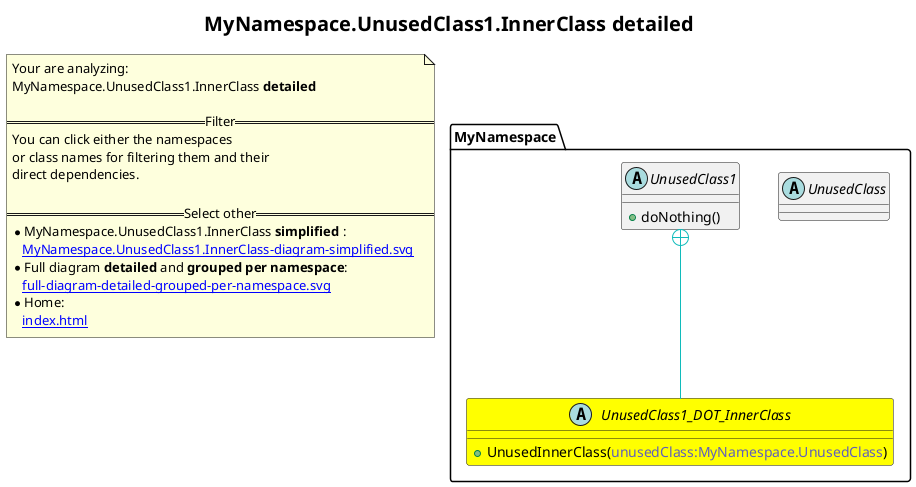 @startuml
skinparam linetype ortho
title <size:20>MyNamespace.UnusedClass1.InnerClass **detailed** </size>
note "Your are analyzing:\nMyNamespace.UnusedClass1.InnerClass **detailed** \n\n==Filter==\nYou can click either the namespaces \nor class names for filtering them and their\ndirect dependencies.\n\n==Select other==\n* MyNamespace.UnusedClass1.InnerClass **simplified** :\n   [[MyNamespace.UnusedClass1.InnerClass-diagram-simplified.svg]]\n* Full diagram **detailed** and **grouped per namespace**:\n   [[full-diagram-detailed-grouped-per-namespace.svg]]\n* Home:\n   [[index.html]]" as FloatingNote
abstract class MyNamespace.UnusedClass1_DOT_InnerClass [[MyNamespace.UnusedClass1.InnerClass-diagram-detailed.svg]] #yellow {
  + UnusedInnerClass(<font color="6060BB">unusedClass:MyNamespace.UnusedClass</font>)
}
abstract class MyNamespace.UnusedClass [[MyNamespace.UnusedClass-diagram-detailed.svg]]  {
}
abstract class MyNamespace.UnusedClass1 [[MyNamespace.UnusedClass1-diagram-detailed.svg]]  {
  + doNothing(<font color="6060BB"></font>)
}
 ' *************************************** 
 ' *************************************** 
 ' *************************************** 
' Class relations extracted from namespace:
' MyNamespace
MyNamespace.UnusedClass1.InnerClass .[#6060BB].> MyNamespace.UnusedClass  : uses 
MyNamespace.UnusedClass1 +-[#10BBBB]- MyNamespace.UnusedClass1_DOT_InnerClass 
@enduml
